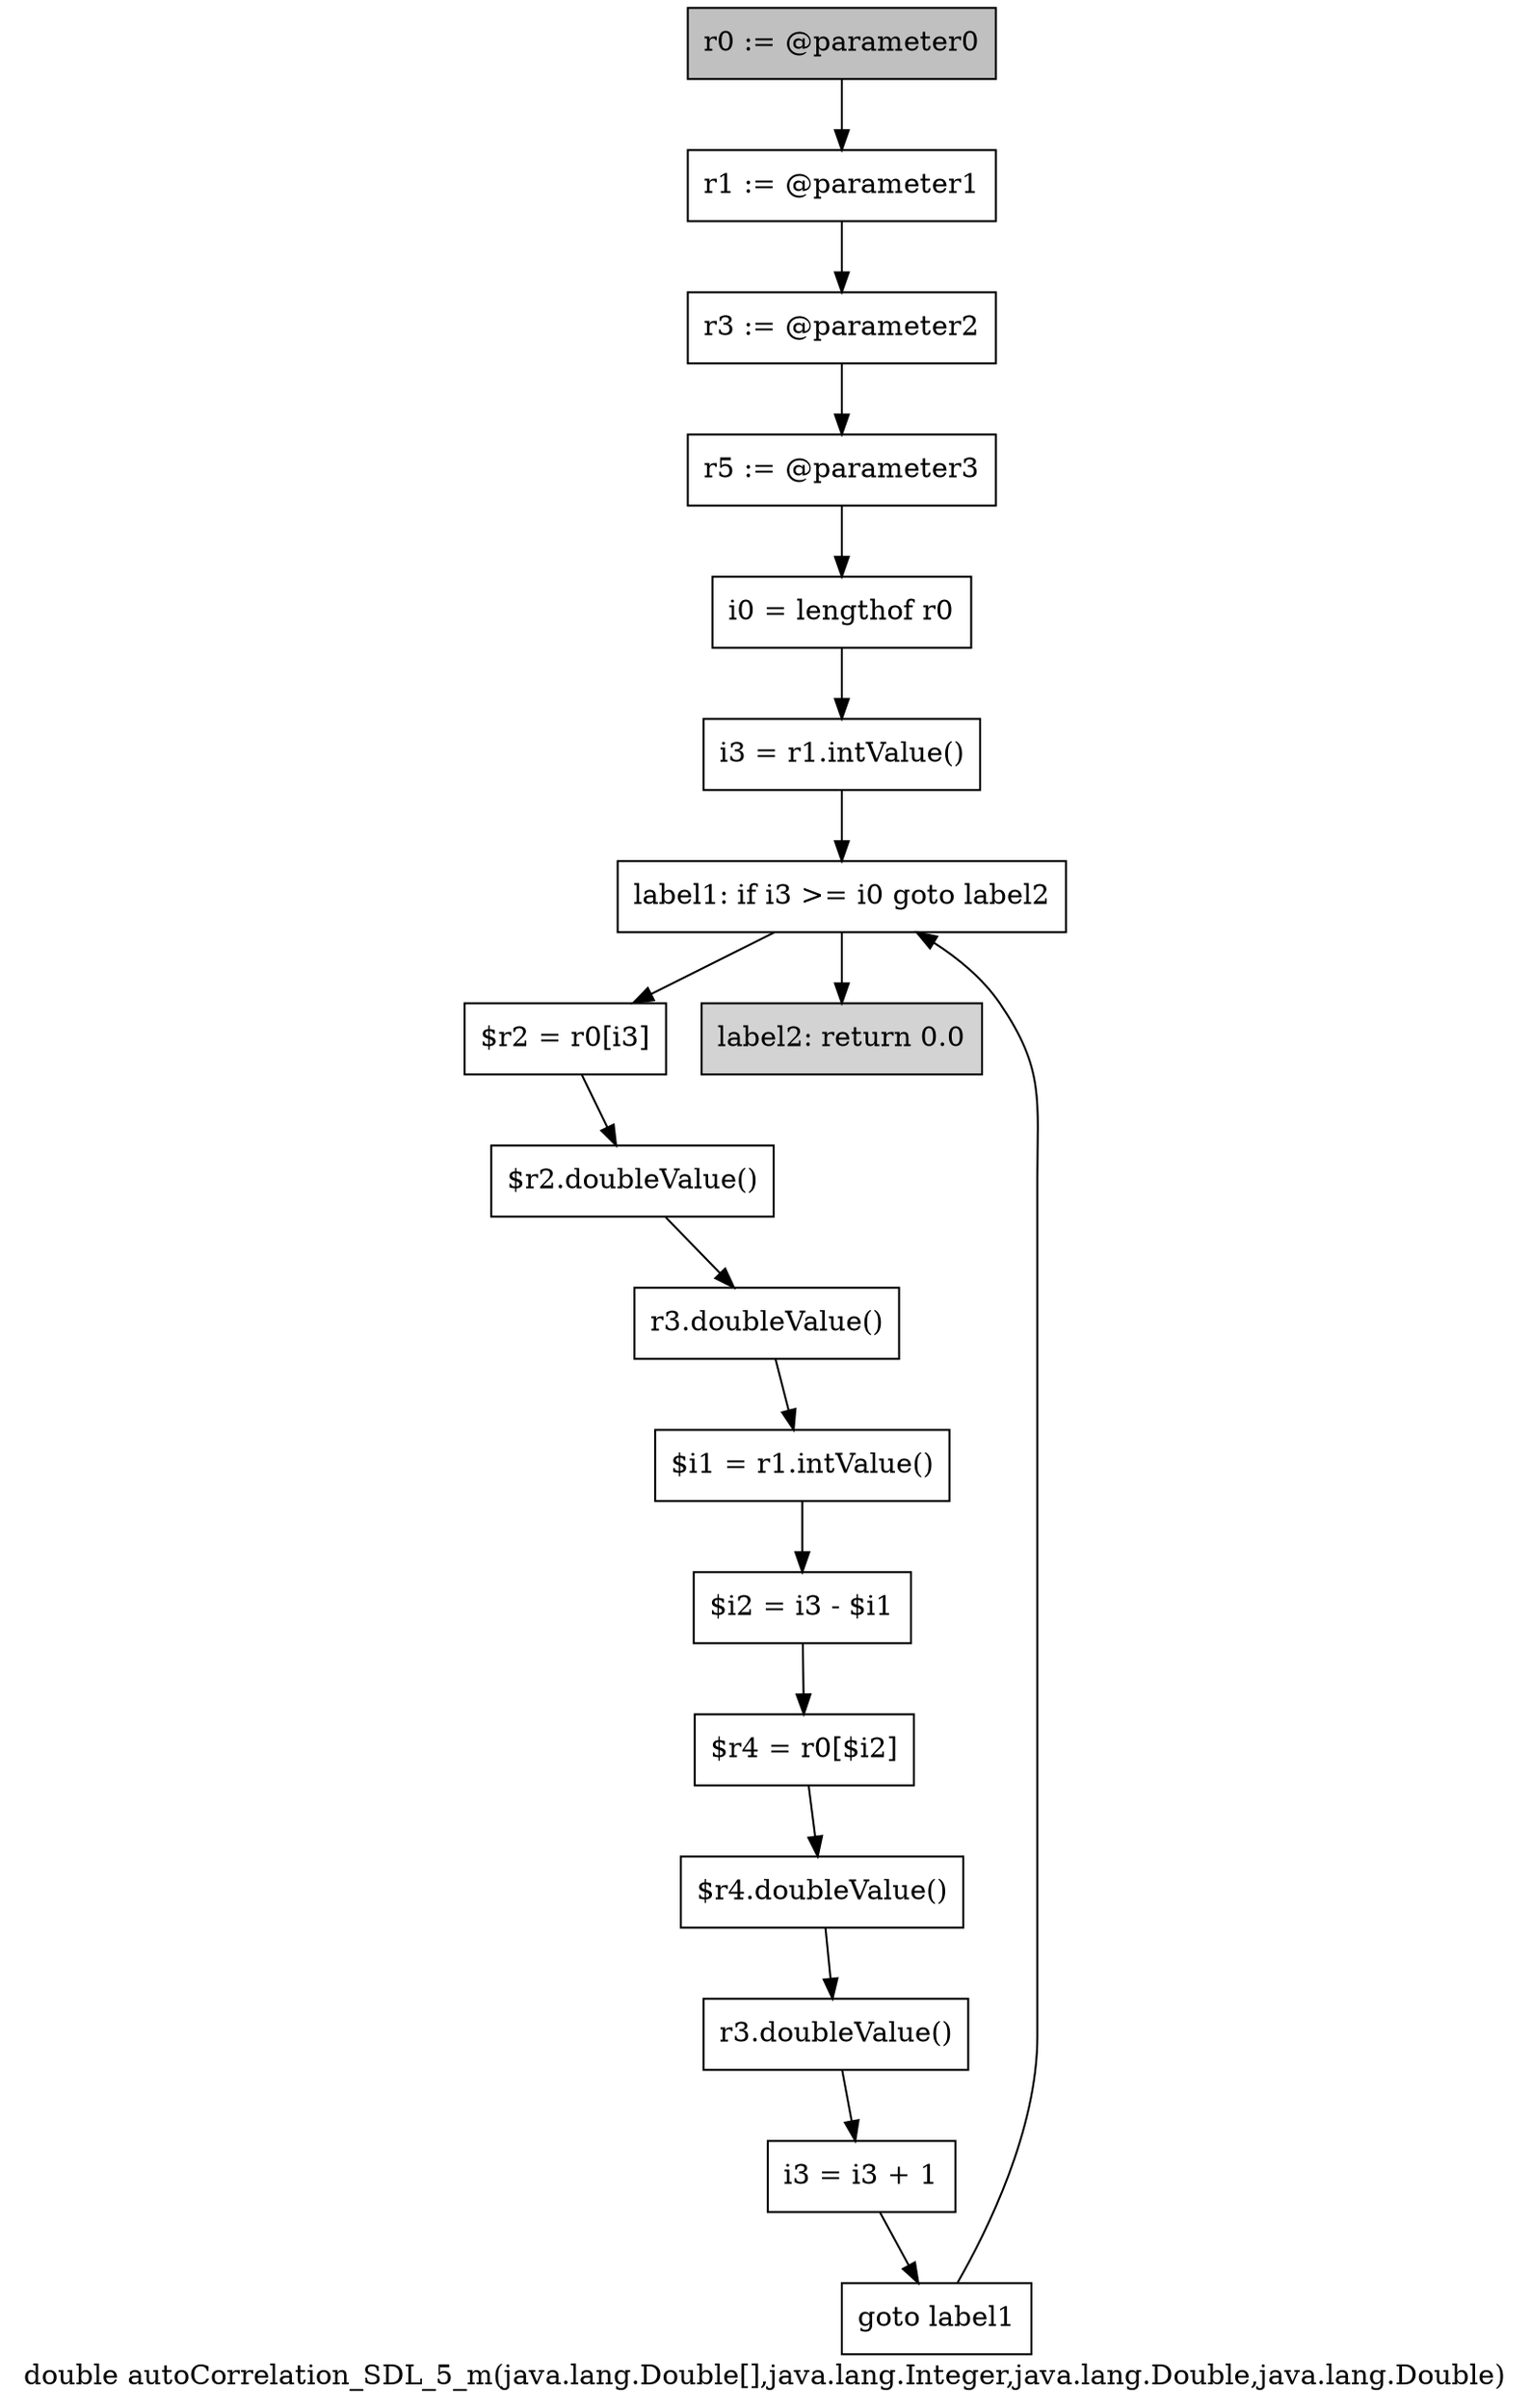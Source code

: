 digraph "double autoCorrelation_SDL_5_m(java.lang.Double[],java.lang.Integer,java.lang.Double,java.lang.Double)" {
    label="double autoCorrelation_SDL_5_m(java.lang.Double[],java.lang.Integer,java.lang.Double,java.lang.Double)";
    node [shape=box];
    "0" [style=filled,fillcolor=gray,label="r0 := @parameter0",];
    "1" [label="r1 := @parameter1",];
    "0"->"1";
    "2" [label="r3 := @parameter2",];
    "1"->"2";
    "3" [label="r5 := @parameter3",];
    "2"->"3";
    "4" [label="i0 = lengthof r0",];
    "3"->"4";
    "5" [label="i3 = r1.intValue()",];
    "4"->"5";
    "6" [label="label1: if i3 >= i0 goto label2",];
    "5"->"6";
    "7" [label="$r2 = r0[i3]",];
    "6"->"7";
    "17" [style=filled,fillcolor=lightgray,label="label2: return 0.0",];
    "6"->"17";
    "8" [label="$r2.doubleValue()",];
    "7"->"8";
    "9" [label="r3.doubleValue()",];
    "8"->"9";
    "10" [label="$i1 = r1.intValue()",];
    "9"->"10";
    "11" [label="$i2 = i3 - $i1",];
    "10"->"11";
    "12" [label="$r4 = r0[$i2]",];
    "11"->"12";
    "13" [label="$r4.doubleValue()",];
    "12"->"13";
    "14" [label="r3.doubleValue()",];
    "13"->"14";
    "15" [label="i3 = i3 + 1",];
    "14"->"15";
    "16" [label="goto label1",];
    "15"->"16";
    "16"->"6";
}
